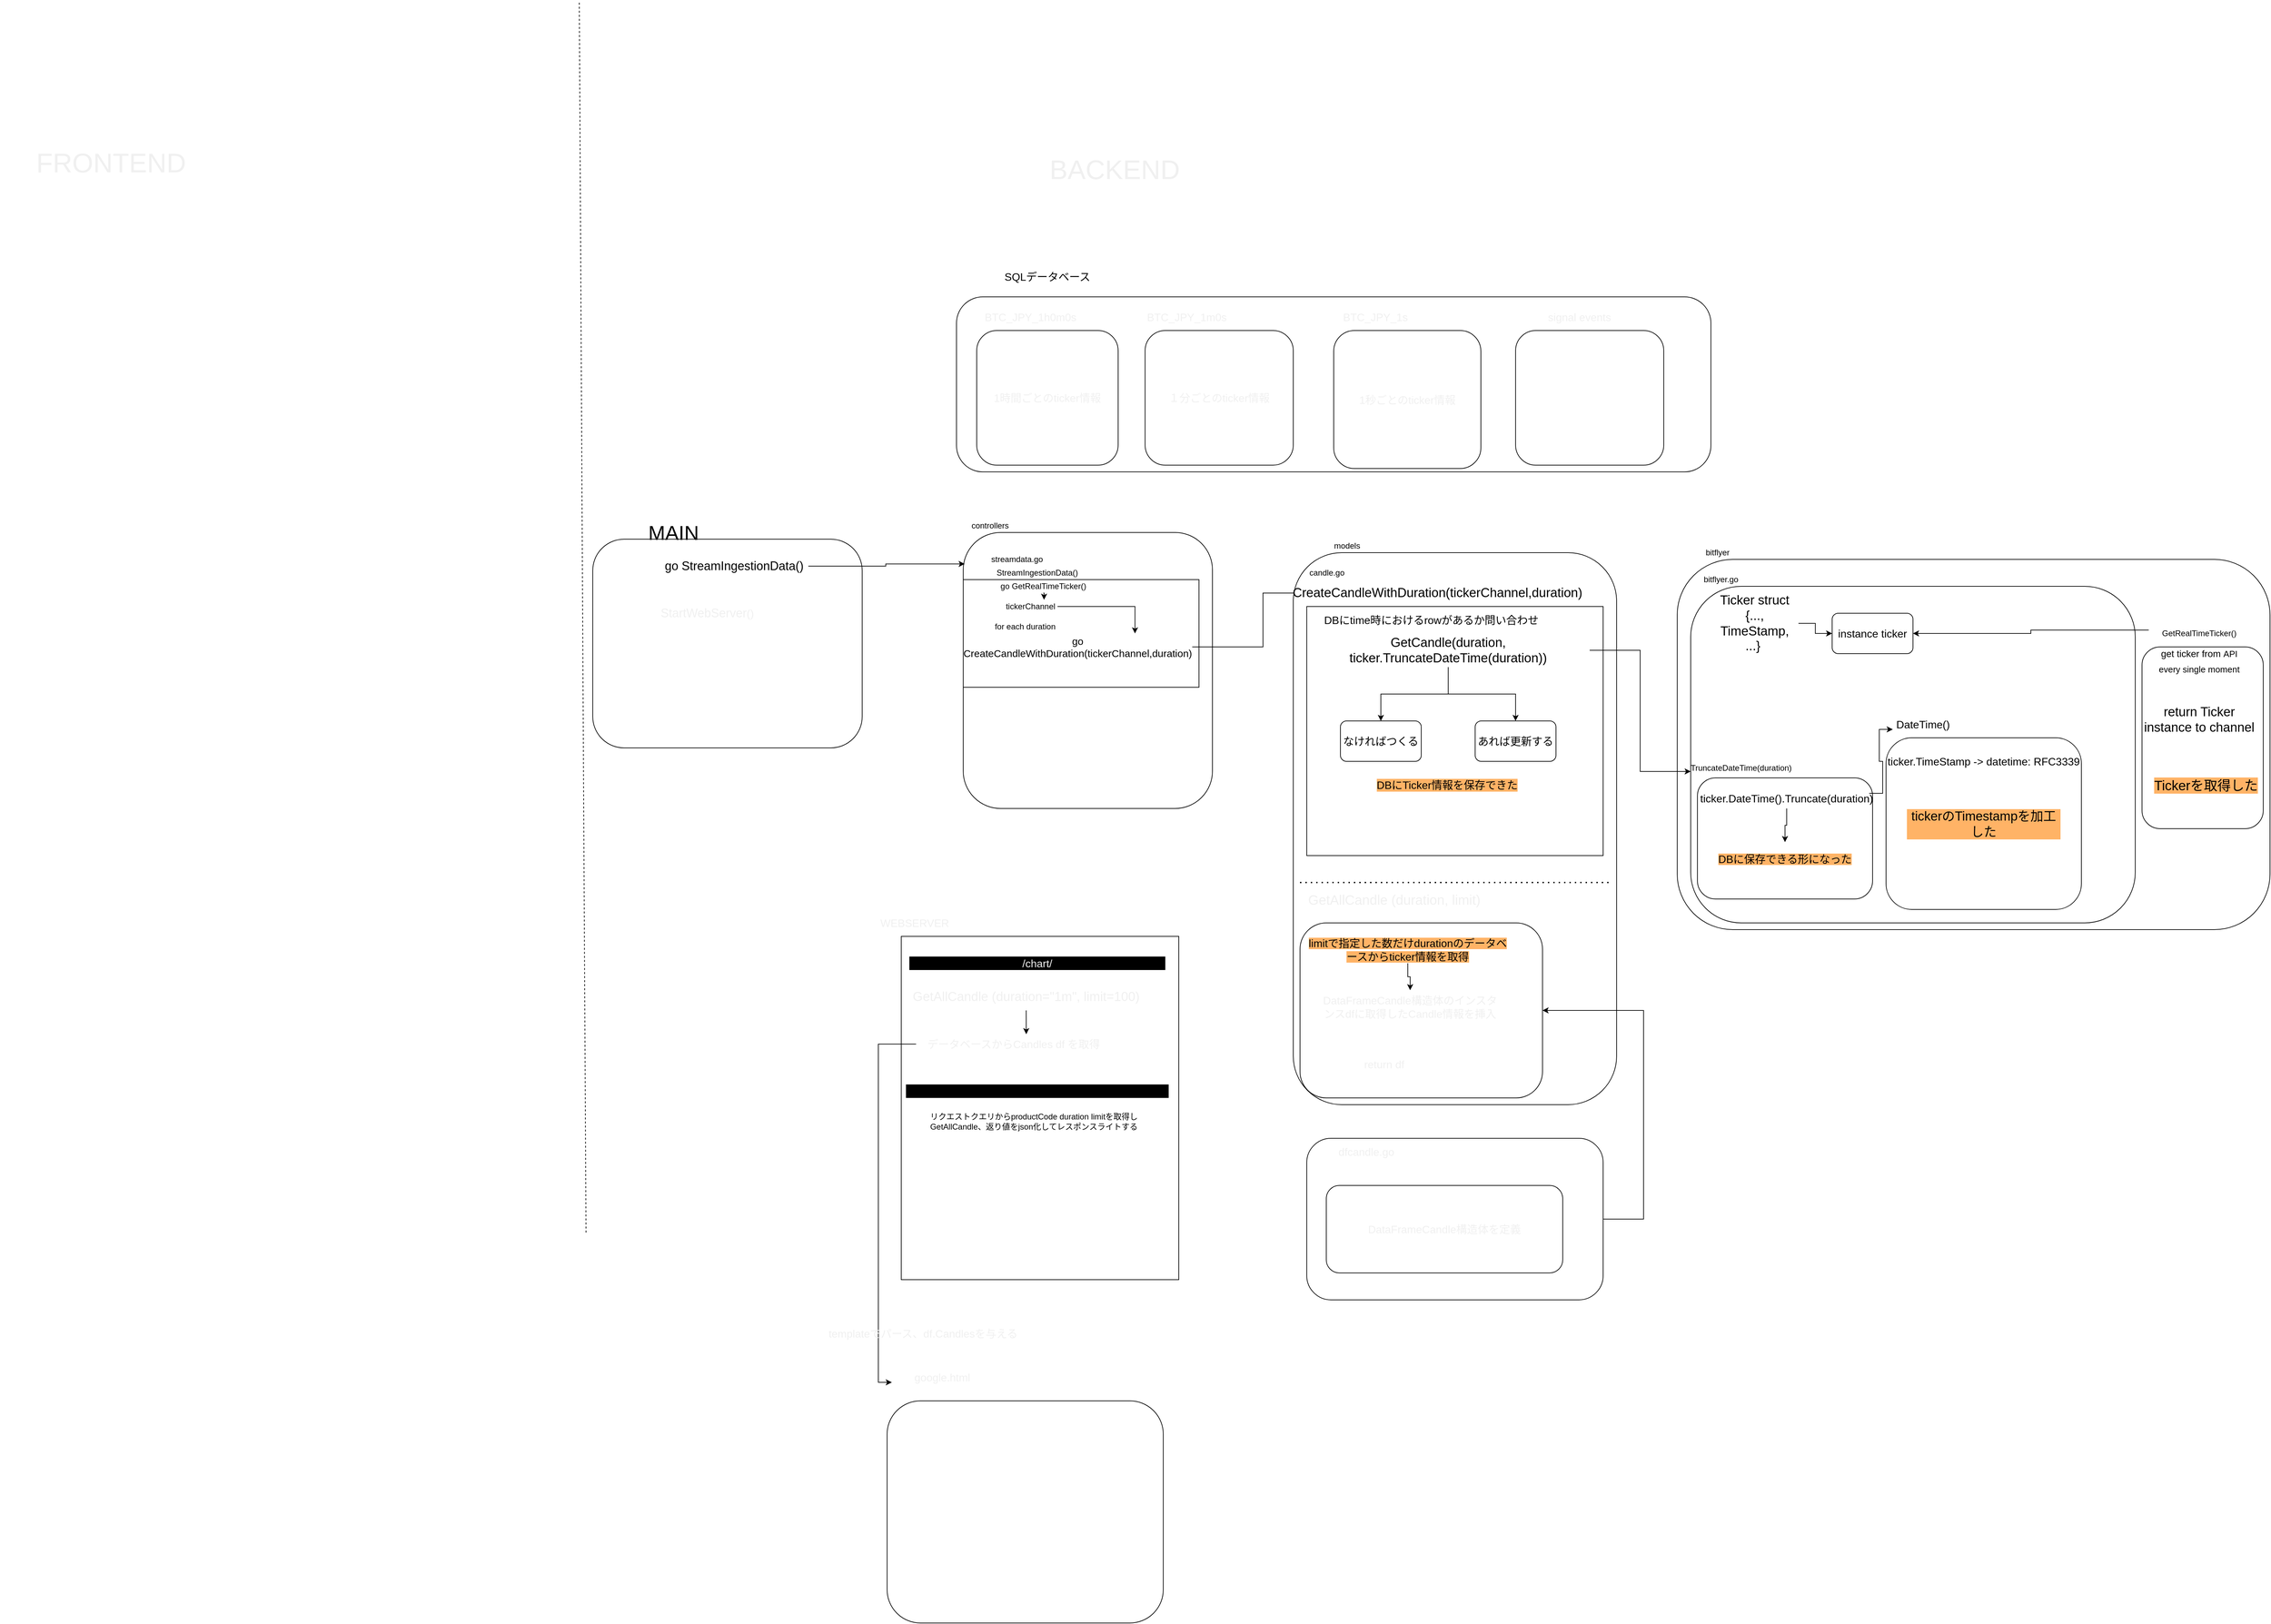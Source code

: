 <mxfile version="13.10.0" type="embed">
    <diagram id="phr0UfWaC24iLonlbE09" name="ページ1">
        <mxGraphModel dx="10437" dy="4769" grid="1" gridSize="10" guides="1" tooltips="1" connect="1" arrows="1" fold="1" page="1" pageScale="1" pageWidth="827" pageHeight="1169" math="0" shadow="0">
            <root>
                <mxCell id="0"/>
                <mxCell id="1" parent="0"/>
                <mxCell id="7" value="" style="rounded=1;whiteSpace=wrap;html=1;" parent="1" vertex="1">
                    <mxGeometry x="250" y="40" width="370" height="410" as="geometry"/>
                </mxCell>
                <mxCell id="33" value="" style="rounded=1;whiteSpace=wrap;html=1;" parent="1" vertex="1">
                    <mxGeometry x="1310" y="80" width="880" height="550" as="geometry"/>
                </mxCell>
                <mxCell id="40" value="" style="rounded=1;whiteSpace=wrap;html=1;" parent="1" vertex="1">
                    <mxGeometry x="1330" y="120" width="660" height="500" as="geometry"/>
                </mxCell>
                <mxCell id="3" value="" style="rounded=1;whiteSpace=wrap;html=1;" parent="1" vertex="1">
                    <mxGeometry x="-300" y="50" width="400" height="310" as="geometry"/>
                </mxCell>
                <mxCell id="84" style="edgeStyle=orthogonalEdgeStyle;rounded=0;orthogonalLoop=1;jettySize=auto;html=1;entryX=0.006;entryY=0.114;entryDx=0;entryDy=0;entryPerimeter=0;fontSize=16;fontColor=#f0f0f0;" parent="1" source="5" target="7" edge="1">
                    <mxGeometry relative="1" as="geometry"/>
                </mxCell>
                <mxCell id="5" value="&lt;font style=&quot;font-size: 18px&quot;&gt;go&amp;nbsp;StreamIngestionData()&lt;/font&gt;" style="text;html=1;strokeColor=none;fillColor=none;align=center;verticalAlign=middle;whiteSpace=wrap;rounded=0;" parent="1" vertex="1">
                    <mxGeometry x="-200" y="80" width="220" height="20" as="geometry"/>
                </mxCell>
                <mxCell id="8" value="&lt;font style=&quot;font-size: 30px&quot;&gt;MAIN&lt;/font&gt;" style="text;html=1;strokeColor=none;fillColor=none;align=center;verticalAlign=middle;whiteSpace=wrap;rounded=0;" parent="1" vertex="1">
                    <mxGeometry x="-200" y="30" width="40" height="20" as="geometry"/>
                </mxCell>
                <mxCell id="9" value="controllers" style="text;html=1;strokeColor=none;fillColor=none;align=center;verticalAlign=middle;whiteSpace=wrap;rounded=0;" parent="1" vertex="1">
                    <mxGeometry x="270" y="20" width="40" height="20" as="geometry"/>
                </mxCell>
                <mxCell id="10" value="streamdata.go&lt;br&gt;" style="text;html=1;strokeColor=none;fillColor=none;align=center;verticalAlign=middle;whiteSpace=wrap;rounded=0;" parent="1" vertex="1">
                    <mxGeometry x="310" y="70" width="40" height="20" as="geometry"/>
                </mxCell>
                <mxCell id="11" value="" style="rounded=0;whiteSpace=wrap;html=1;" parent="1" vertex="1">
                    <mxGeometry x="250" y="110" width="350" height="160" as="geometry"/>
                </mxCell>
                <mxCell id="16" style="edgeStyle=orthogonalEdgeStyle;rounded=0;orthogonalLoop=1;jettySize=auto;html=1;exitX=0.5;exitY=1;exitDx=0;exitDy=0;entryX=0.75;entryY=0;entryDx=0;entryDy=0;" parent="1" source="12" target="13" edge="1">
                    <mxGeometry relative="1" as="geometry"/>
                </mxCell>
                <mxCell id="12" value="go GetRealTimeTicker()" style="text;html=1;strokeColor=none;fillColor=none;align=center;verticalAlign=middle;whiteSpace=wrap;rounded=0;" parent="1" vertex="1">
                    <mxGeometry x="294" y="110" width="150" height="20" as="geometry"/>
                </mxCell>
                <mxCell id="20" style="edgeStyle=orthogonalEdgeStyle;rounded=0;orthogonalLoop=1;jettySize=auto;html=1;exitX=1;exitY=0.5;exitDx=0;exitDy=0;entryX=0.75;entryY=0;entryDx=0;entryDy=0;" parent="1" source="13" target="18" edge="1">
                    <mxGeometry relative="1" as="geometry"/>
                </mxCell>
                <mxCell id="13" value="tickerChannel&lt;br&gt;" style="text;html=1;strokeColor=none;fillColor=none;align=center;verticalAlign=middle;whiteSpace=wrap;rounded=0;" parent="1" vertex="1">
                    <mxGeometry x="310" y="140" width="80" height="20" as="geometry"/>
                </mxCell>
                <mxCell id="83" style="edgeStyle=orthogonalEdgeStyle;rounded=0;orthogonalLoop=1;jettySize=auto;html=1;exitX=1;exitY=0.5;exitDx=0;exitDy=0;entryX=0;entryY=0.5;entryDx=0;entryDy=0;fontSize=16;fontColor=#f0f0f0;" parent="1" source="18" target="29" edge="1">
                    <mxGeometry relative="1" as="geometry"/>
                </mxCell>
                <mxCell id="18" value="&lt;font style=&quot;font-size: 15px&quot;&gt;go CreateCandleWithDuration(tickerChannel,duration)&lt;/font&gt;" style="text;html=1;strokeColor=none;fillColor=none;align=center;verticalAlign=middle;whiteSpace=wrap;rounded=0;" parent="1" vertex="1">
                    <mxGeometry x="250" y="190" width="340" height="40" as="geometry"/>
                </mxCell>
                <mxCell id="21" value="" style="rounded=1;whiteSpace=wrap;html=1;" parent="1" vertex="1">
                    <mxGeometry x="740" y="70" width="480" height="820" as="geometry"/>
                </mxCell>
                <mxCell id="22" value="models" style="text;html=1;strokeColor=none;fillColor=none;align=center;verticalAlign=middle;whiteSpace=wrap;rounded=0;" parent="1" vertex="1">
                    <mxGeometry x="800" y="50" width="40" height="20" as="geometry"/>
                </mxCell>
                <mxCell id="23" value="candle.go" style="text;html=1;strokeColor=none;fillColor=none;align=center;verticalAlign=middle;whiteSpace=wrap;rounded=0;" parent="1" vertex="1">
                    <mxGeometry x="770" y="90" width="40" height="20" as="geometry"/>
                </mxCell>
                <mxCell id="24" value="for each duration" style="text;html=1;strokeColor=none;fillColor=none;align=center;verticalAlign=middle;whiteSpace=wrap;rounded=0;" parent="1" vertex="1">
                    <mxGeometry x="284" y="170" width="116" height="20" as="geometry"/>
                </mxCell>
                <mxCell id="25" value="" style="rounded=0;whiteSpace=wrap;html=1;" parent="1" vertex="1">
                    <mxGeometry x="760" y="150" width="440" height="370" as="geometry"/>
                </mxCell>
                <mxCell id="28" value="StreamIngestionData()" style="text;html=1;strokeColor=none;fillColor=none;align=center;verticalAlign=middle;whiteSpace=wrap;rounded=0;" parent="1" vertex="1">
                    <mxGeometry x="300" y="90" width="120" height="20" as="geometry"/>
                </mxCell>
                <mxCell id="29" value="&lt;font style=&quot;font-size: 19px&quot;&gt;&amp;nbsp;CreateCandleWithDuration(tickerChannel,duration)&lt;/font&gt;" style="text;html=1;strokeColor=none;fillColor=none;align=center;verticalAlign=middle;whiteSpace=wrap;rounded=0;" parent="1" vertex="1">
                    <mxGeometry x="800" y="120" width="303" height="20" as="geometry"/>
                </mxCell>
                <mxCell id="59" style="edgeStyle=orthogonalEdgeStyle;rounded=0;orthogonalLoop=1;jettySize=auto;html=1;entryX=0;entryY=0.75;entryDx=0;entryDy=0;fontSize=16;" parent="1" source="32" target="37" edge="1">
                    <mxGeometry relative="1" as="geometry"/>
                </mxCell>
                <mxCell id="64" style="edgeStyle=orthogonalEdgeStyle;rounded=0;orthogonalLoop=1;jettySize=auto;html=1;entryX=0.5;entryY=0;entryDx=0;entryDy=0;fontSize=16;" parent="1" source="32" target="62" edge="1">
                    <mxGeometry relative="1" as="geometry"/>
                </mxCell>
                <mxCell id="65" style="edgeStyle=orthogonalEdgeStyle;rounded=0;orthogonalLoop=1;jettySize=auto;html=1;exitX=0.5;exitY=1;exitDx=0;exitDy=0;entryX=0.5;entryY=0;entryDx=0;entryDy=0;fontSize=16;" parent="1" source="32" target="63" edge="1">
                    <mxGeometry relative="1" as="geometry"/>
                </mxCell>
                <mxCell id="32" value="&lt;font style=&quot;font-size: 19px&quot;&gt;GetCandle(duration, ticker.TruncateDateTime(duration))&lt;/font&gt;" style="text;html=1;strokeColor=none;fillColor=none;align=center;verticalAlign=middle;whiteSpace=wrap;rounded=0;" parent="1" vertex="1">
                    <mxGeometry x="760" y="190" width="420" height="50" as="geometry"/>
                </mxCell>
                <mxCell id="34" value="bitflyer" style="text;html=1;strokeColor=none;fillColor=none;align=center;verticalAlign=middle;whiteSpace=wrap;rounded=0;" parent="1" vertex="1">
                    <mxGeometry x="1350" y="60" width="40" height="20" as="geometry"/>
                </mxCell>
                <mxCell id="35" value="bitflyer.go" style="text;html=1;strokeColor=none;fillColor=none;align=center;verticalAlign=middle;whiteSpace=wrap;rounded=0;" parent="1" vertex="1">
                    <mxGeometry x="1340" y="100" width="70" height="20" as="geometry"/>
                </mxCell>
                <mxCell id="36" value="" style="rounded=1;whiteSpace=wrap;html=1;" parent="1" vertex="1">
                    <mxGeometry x="1340" y="404.5" width="260" height="180" as="geometry"/>
                </mxCell>
                <mxCell id="37" value="TruncateDateTime(duration)" style="text;html=1;strokeColor=none;fillColor=none;align=center;verticalAlign=middle;whiteSpace=wrap;rounded=0;" parent="1" vertex="1">
                    <mxGeometry x="1330" y="380" width="150" height="20" as="geometry"/>
                </mxCell>
                <mxCell id="52" style="edgeStyle=orthogonalEdgeStyle;rounded=0;orthogonalLoop=1;jettySize=auto;html=1;exitX=0;exitY=0.25;exitDx=0;exitDy=0;fontSize=16;" parent="1" source="41" target="51" edge="1">
                    <mxGeometry relative="1" as="geometry"/>
                </mxCell>
                <mxCell id="41" value="GetRealTimeTicker()" style="text;html=1;strokeColor=none;fillColor=none;align=center;verticalAlign=middle;whiteSpace=wrap;rounded=0;" parent="1" vertex="1">
                    <mxGeometry x="2010" y="180" width="150" height="20" as="geometry"/>
                </mxCell>
                <mxCell id="42" value="" style="rounded=1;whiteSpace=wrap;html=1;" parent="1" vertex="1">
                    <mxGeometry x="2000" y="210" width="180" height="270" as="geometry"/>
                </mxCell>
                <mxCell id="53" style="edgeStyle=orthogonalEdgeStyle;rounded=0;orthogonalLoop=1;jettySize=auto;html=1;fontSize=16;" parent="1" source="43" target="51" edge="1">
                    <mxGeometry relative="1" as="geometry"/>
                </mxCell>
                <mxCell id="43" value="Ticker struct {..., TimeStamp, ...}&amp;nbsp;&lt;br&gt;" style="text;html=1;strokeColor=none;fillColor=none;align=center;verticalAlign=middle;whiteSpace=wrap;rounded=0;fontSize=19;labelPosition=center;verticalLabelPosition=middle;horizontal=1;" parent="1" vertex="1">
                    <mxGeometry x="1360" y="130" width="130" height="90" as="geometry"/>
                </mxCell>
                <mxCell id="44" value="&lt;font style=&quot;font-size: 14px&quot;&gt;get ticker from &lt;/font&gt;&lt;font style=&quot;font-size: 13px&quot;&gt;API every single moment&lt;/font&gt;" style="text;html=1;strokeColor=none;fillColor=none;align=center;verticalAlign=middle;whiteSpace=wrap;rounded=0;fontSize=19;" parent="1" vertex="1">
                    <mxGeometry x="2010" y="220" width="150" height="20" as="geometry"/>
                </mxCell>
                <mxCell id="45" value="return Ticker instance to channel&lt;br&gt;&amp;nbsp;" style="text;html=1;strokeColor=none;fillColor=none;align=center;verticalAlign=middle;whiteSpace=wrap;rounded=0;fontSize=19;" parent="1" vertex="1">
                    <mxGeometry x="2000" y="320" width="170" height="20" as="geometry"/>
                </mxCell>
                <mxCell id="46" value="" style="rounded=1;whiteSpace=wrap;html=1;fontSize=19;" parent="1" vertex="1">
                    <mxGeometry x="1620" y="345" width="290" height="255" as="geometry"/>
                </mxCell>
                <mxCell id="47" value="DateTime()" style="text;html=1;strokeColor=none;fillColor=none;align=center;verticalAlign=middle;whiteSpace=wrap;rounded=0;fontSize=16;" parent="1" vertex="1">
                    <mxGeometry x="1630" y="310" width="90" height="30" as="geometry"/>
                </mxCell>
                <mxCell id="49" value="ticker.TimeStamp -&amp;gt; datetime: RFC3339" style="text;html=1;strokeColor=none;fillColor=none;align=center;verticalAlign=middle;whiteSpace=wrap;rounded=0;fontSize=16;" parent="1" vertex="1">
                    <mxGeometry x="1620" y="370" width="290" height="20" as="geometry"/>
                </mxCell>
                <mxCell id="51" value="instance ticker" style="rounded=1;whiteSpace=wrap;html=1;fontSize=16;" parent="1" vertex="1">
                    <mxGeometry x="1540" y="160" width="120" height="60" as="geometry"/>
                </mxCell>
                <mxCell id="58" style="edgeStyle=orthogonalEdgeStyle;rounded=0;orthogonalLoop=1;jettySize=auto;html=1;entryX=0.5;entryY=0;entryDx=0;entryDy=0;fontSize=16;" parent="1" source="56" target="57" edge="1">
                    <mxGeometry relative="1" as="geometry"/>
                </mxCell>
                <mxCell id="60" style="edgeStyle=orthogonalEdgeStyle;rounded=0;orthogonalLoop=1;jettySize=auto;html=1;exitX=1;exitY=0.25;exitDx=0;exitDy=0;entryX=0;entryY=0.75;entryDx=0;entryDy=0;fontSize=16;" parent="1" source="56" target="47" edge="1">
                    <mxGeometry relative="1" as="geometry"/>
                </mxCell>
                <mxCell id="56" value="ticker.DateTime().Truncate(duration)" style="text;html=1;strokeColor=none;fillColor=none;align=center;verticalAlign=middle;whiteSpace=wrap;rounded=0;fontSize=16;" parent="1" vertex="1">
                    <mxGeometry x="1350" y="420" width="245" height="30" as="geometry"/>
                </mxCell>
                <mxCell id="57" value="&lt;font color=&quot;#000000&quot; style=&quot;background-color: rgb(255 , 179 , 102)&quot;&gt;DBに保存できる形になった&lt;/font&gt;" style="text;html=1;strokeColor=none;fillColor=none;align=center;verticalAlign=middle;whiteSpace=wrap;rounded=0;fontSize=16;" parent="1" vertex="1">
                    <mxGeometry x="1365" y="500" width="210" height="50" as="geometry"/>
                </mxCell>
                <mxCell id="61" value="DBにtime時におけるrowがあるか問い合わせ" style="text;html=1;strokeColor=none;fillColor=none;align=center;verticalAlign=middle;whiteSpace=wrap;rounded=0;fontSize=16;" parent="1" vertex="1">
                    <mxGeometry x="770" y="160" width="350" height="20" as="geometry"/>
                </mxCell>
                <mxCell id="62" value="なければつくる" style="rounded=1;whiteSpace=wrap;html=1;fontSize=16;" parent="1" vertex="1">
                    <mxGeometry x="810" y="320" width="120" height="60" as="geometry"/>
                </mxCell>
                <mxCell id="63" value="あれば更新する" style="rounded=1;whiteSpace=wrap;html=1;fontSize=16;" parent="1" vertex="1">
                    <mxGeometry x="1010" y="320" width="120" height="60" as="geometry"/>
                </mxCell>
                <mxCell id="66" value="DBにTicker情報を保存できた" style="text;html=1;strokeColor=none;fillColor=none;align=center;verticalAlign=middle;whiteSpace=wrap;rounded=0;fontSize=16;labelBackgroundColor=#FFB366;fontColor=#000000;" parent="1" vertex="1">
                    <mxGeometry x="817" y="400" width="303" height="30" as="geometry"/>
                </mxCell>
                <mxCell id="67" value="&lt;font style=&quot;font-size: 19px&quot;&gt;tickerのTimestampを加工した&lt;/font&gt;" style="text;html=1;strokeColor=none;fillColor=none;align=center;verticalAlign=middle;whiteSpace=wrap;rounded=0;labelBackgroundColor=#FFB366;fontSize=16;fontColor=#000000;" parent="1" vertex="1">
                    <mxGeometry x="1650" y="447.5" width="230" height="50" as="geometry"/>
                </mxCell>
                <mxCell id="70" value="&lt;font style=&quot;font-size: 20px&quot;&gt;Tickerを取得した&lt;/font&gt;" style="text;html=1;strokeColor=none;fillColor=none;align=center;verticalAlign=middle;whiteSpace=wrap;rounded=0;labelBackgroundColor=#FFB366;fontSize=16;fontColor=#000000;" parent="1" vertex="1">
                    <mxGeometry x="2010" y="405" width="170" height="20" as="geometry"/>
                </mxCell>
                <mxCell id="72" value="" style="rounded=1;whiteSpace=wrap;html=1;labelBackgroundColor=#FFB366;fontSize=16;fontColor=#000000;" parent="1" vertex="1">
                    <mxGeometry x="240" y="-310" width="1120" height="260" as="geometry"/>
                </mxCell>
                <mxCell id="73" value="SQLデータベース" style="text;html=1;strokeColor=none;fillColor=none;align=center;verticalAlign=middle;whiteSpace=wrap;rounded=0;labelBackgroundColor=none;fontSize=16;" parent="1" vertex="1">
                    <mxGeometry x="310" y="-370" width="130" height="60" as="geometry"/>
                </mxCell>
                <mxCell id="74" value="1時間ごとのticker情報" style="rounded=1;whiteSpace=wrap;html=1;labelBackgroundColor=none;fontSize=16;fontColor=#f0f0f0;" parent="1" vertex="1">
                    <mxGeometry x="270" y="-260" width="210" height="200" as="geometry"/>
                </mxCell>
                <mxCell id="75" value="１分ごとのticker情報" style="rounded=1;whiteSpace=wrap;html=1;labelBackgroundColor=none;fontSize=16;fontColor=#f0f0f0;" parent="1" vertex="1">
                    <mxGeometry x="520" y="-260" width="220" height="200" as="geometry"/>
                </mxCell>
                <mxCell id="76" value="1秒ごとのticker情報" style="rounded=1;whiteSpace=wrap;html=1;labelBackgroundColor=none;fontSize=16;fontColor=#f0f0f0;" parent="1" vertex="1">
                    <mxGeometry x="800" y="-260" width="218.5" height="205" as="geometry"/>
                </mxCell>
                <mxCell id="77" value="" style="rounded=1;whiteSpace=wrap;html=1;labelBackgroundColor=none;fontSize=16;fontColor=#f0f0f0;" parent="1" vertex="1">
                    <mxGeometry x="1070" y="-260" width="220" height="200" as="geometry"/>
                </mxCell>
                <mxCell id="78" value="BTC_JPY_1h0m0s" style="text;html=1;strokeColor=none;fillColor=none;align=center;verticalAlign=middle;whiteSpace=wrap;rounded=0;labelBackgroundColor=none;fontSize=16;fontColor=#f0f0f0;" parent="1" vertex="1">
                    <mxGeometry x="278" y="-290" width="144" height="20" as="geometry"/>
                </mxCell>
                <mxCell id="80" value="BTC_JPY_1m0s" style="text;html=1;strokeColor=none;fillColor=none;align=center;verticalAlign=middle;whiteSpace=wrap;rounded=0;labelBackgroundColor=none;fontSize=16;fontColor=#f0f0f0;" parent="1" vertex="1">
                    <mxGeometry x="510" y="-290" width="144" height="20" as="geometry"/>
                </mxCell>
                <mxCell id="81" value="BTC_JPY_1s" style="text;html=1;strokeColor=none;fillColor=none;align=center;verticalAlign=middle;whiteSpace=wrap;rounded=0;labelBackgroundColor=none;fontSize=16;fontColor=#f0f0f0;" parent="1" vertex="1">
                    <mxGeometry x="790" y="-290" width="144" height="20" as="geometry"/>
                </mxCell>
                <mxCell id="82" value="signal events" style="text;html=1;strokeColor=none;fillColor=none;align=center;verticalAlign=middle;whiteSpace=wrap;rounded=0;labelBackgroundColor=none;fontSize=16;fontColor=#f0f0f0;" parent="1" vertex="1">
                    <mxGeometry x="1090" y="-290" width="150" height="20" as="geometry"/>
                </mxCell>
                <mxCell id="86" value="&lt;font style=&quot;font-size: 18px&quot;&gt;StartWebServer&lt;/font&gt;()" style="text;html=1;strokeColor=none;fillColor=none;align=center;verticalAlign=middle;whiteSpace=wrap;rounded=0;labelBackgroundColor=none;fontSize=16;fontColor=#f0f0f0;" parent="1" vertex="1">
                    <mxGeometry x="-150" y="150" width="40" height="20" as="geometry"/>
                </mxCell>
                <mxCell id="87" value="&lt;font style=&quot;font-size: 20px&quot;&gt;GetAllCandle (duration, limit)&lt;/font&gt;" style="text;html=1;strokeColor=none;fillColor=none;align=center;verticalAlign=middle;whiteSpace=wrap;rounded=0;labelBackgroundColor=none;fontSize=16;fontColor=#f0f0f0;" parent="1" vertex="1">
                    <mxGeometry x="750" y="560" width="280" height="50" as="geometry"/>
                </mxCell>
                <mxCell id="88" value="" style="rounded=1;whiteSpace=wrap;html=1;labelBackgroundColor=none;fontSize=16;fontColor=#f0f0f0;" parent="1" vertex="1">
                    <mxGeometry x="750" y="620" width="360" height="260" as="geometry"/>
                </mxCell>
                <mxCell id="92" style="edgeStyle=orthogonalEdgeStyle;rounded=0;orthogonalLoop=1;jettySize=auto;html=1;exitX=0.5;exitY=1;exitDx=0;exitDy=0;entryX=0.5;entryY=0;entryDx=0;entryDy=0;fontSize=16;fontColor=#f0f0f0;" parent="1" source="89" target="91" edge="1">
                    <mxGeometry relative="1" as="geometry"/>
                </mxCell>
                <mxCell id="89" value="&lt;span style=&quot;background-color: rgb(255 , 179 , 102)&quot;&gt;&lt;font color=&quot;#000000&quot;&gt;limitで指定した数だけdurationのデータベースからticker情報を取得&lt;/font&gt;&lt;/span&gt;" style="text;html=1;strokeColor=none;fillColor=none;align=center;verticalAlign=middle;whiteSpace=wrap;rounded=0;labelBackgroundColor=none;fontSize=16;fontColor=#f0f0f0;" parent="1" vertex="1">
                    <mxGeometry x="760" y="640" width="300" height="40" as="geometry"/>
                </mxCell>
                <mxCell id="91" value="DataFrameCandle構造体のインスタンスdfに取得したCandle情報を挿入" style="text;html=1;strokeColor=none;fillColor=none;align=center;verticalAlign=middle;whiteSpace=wrap;rounded=0;labelBackgroundColor=none;fontSize=16;fontColor=#f0f0f0;" parent="1" vertex="1">
                    <mxGeometry x="777" y="720" width="273" height="50" as="geometry"/>
                </mxCell>
                <mxCell id="98" style="edgeStyle=orthogonalEdgeStyle;rounded=0;orthogonalLoop=1;jettySize=auto;html=1;exitX=1;exitY=0.5;exitDx=0;exitDy=0;entryX=1;entryY=0.5;entryDx=0;entryDy=0;fontSize=16;fontColor=#f0f0f0;" parent="1" source="93" target="88" edge="1">
                    <mxGeometry relative="1" as="geometry">
                        <Array as="points">
                            <mxPoint x="1260" y="1060"/>
                            <mxPoint x="1260" y="750"/>
                        </Array>
                    </mxGeometry>
                </mxCell>
                <mxCell id="93" value="" style="rounded=1;whiteSpace=wrap;html=1;labelBackgroundColor=none;fontSize=16;fontColor=#f0f0f0;" parent="1" vertex="1">
                    <mxGeometry x="760" y="940" width="440" height="240" as="geometry"/>
                </mxCell>
                <mxCell id="96" value="dfcandle.go" style="text;html=1;strokeColor=none;fillColor=none;align=center;verticalAlign=middle;whiteSpace=wrap;rounded=0;labelBackgroundColor=none;fontSize=16;fontColor=#f0f0f0;" parent="1" vertex="1">
                    <mxGeometry x="777" y="950" width="143" height="20" as="geometry"/>
                </mxCell>
                <mxCell id="97" value="DataFrameCandle構造体を定義" style="rounded=1;whiteSpace=wrap;html=1;labelBackgroundColor=none;fontSize=16;fontColor=#f0f0f0;" parent="1" vertex="1">
                    <mxGeometry x="789" y="1010" width="351" height="130" as="geometry"/>
                </mxCell>
                <mxCell id="99" value="" style="endArrow=none;dashed=1;html=1;dashPattern=1 3;strokeWidth=2;fontSize=16;fontColor=#f0f0f0;exitX=0;exitY=0;exitDx=0;exitDy=0;" parent="1" source="87" edge="1">
                    <mxGeometry width="50" height="50" relative="1" as="geometry">
                        <mxPoint x="600" y="570" as="sourcePoint"/>
                        <mxPoint x="1210" y="560" as="targetPoint"/>
                    </mxGeometry>
                </mxCell>
                <mxCell id="102" value="" style="endArrow=none;dashed=1;html=1;fontSize=16;fontColor=#f0f0f0;" parent="1" edge="1">
                    <mxGeometry width="50" height="50" relative="1" as="geometry">
                        <mxPoint x="-310" y="1080" as="sourcePoint"/>
                        <mxPoint x="-320" y="-750" as="targetPoint"/>
                    </mxGeometry>
                </mxCell>
                <mxCell id="103" value="&lt;font style=&quot;font-size: 40px&quot;&gt;BACKEND&lt;/font&gt;" style="text;html=1;strokeColor=none;fillColor=none;align=center;verticalAlign=middle;whiteSpace=wrap;rounded=0;labelBackgroundColor=none;fontSize=16;fontColor=#f0f0f0;" parent="1" vertex="1">
                    <mxGeometry x="200" y="-550" width="550" height="100" as="geometry"/>
                </mxCell>
                <mxCell id="104" value="&lt;font style=&quot;font-size: 40px&quot;&gt;FRONTEND&lt;/font&gt;" style="text;html=1;strokeColor=none;fillColor=none;align=center;verticalAlign=middle;whiteSpace=wrap;rounded=0;labelBackgroundColor=none;fontSize=16;fontColor=#f0f0f0;" parent="1" vertex="1">
                    <mxGeometry x="-1180" y="-550" width="330" height="80" as="geometry"/>
                </mxCell>
                <mxCell id="105" value="" style="rounded=1;whiteSpace=wrap;html=1;labelBackgroundColor=none;fontSize=16;fontColor=#f0f0f0;" parent="1" vertex="1">
                    <mxGeometry x="137" y="1330" width="410" height="330" as="geometry"/>
                </mxCell>
                <mxCell id="106" value="google.html" style="text;html=1;strokeColor=none;fillColor=none;align=center;verticalAlign=middle;whiteSpace=wrap;rounded=0;labelBackgroundColor=none;fontSize=16;fontColor=#f0f0f0;" parent="1" vertex="1">
                    <mxGeometry x="144" y="1280" width="150" height="30" as="geometry"/>
                </mxCell>
                <mxCell id="107" value="" style="rounded=0;whiteSpace=wrap;html=1;labelBackgroundColor=none;fontSize=16;fontColor=#f0f0f0;" parent="1" vertex="1">
                    <mxGeometry x="158" y="640" width="412" height="510" as="geometry"/>
                </mxCell>
                <mxCell id="108" value="WEBSERVER" style="text;html=1;strokeColor=none;fillColor=none;align=center;verticalAlign=middle;whiteSpace=wrap;rounded=0;labelBackgroundColor=none;fontSize=16;fontColor=#f0f0f0;" parent="1" vertex="1">
                    <mxGeometry x="158" y="610" width="40" height="20" as="geometry"/>
                </mxCell>
                <mxCell id="109" value="&lt;span style=&quot;&quot;&gt;/chart/&lt;/span&gt;" style="text;html=1;strokeColor=none;align=center;verticalAlign=middle;whiteSpace=wrap;rounded=0;labelBackgroundColor=#000000;fontSize=16;fontColor=#f0f0f0;fillColor=#000000;" parent="1" vertex="1">
                    <mxGeometry x="170" y="670" width="380" height="20" as="geometry"/>
                </mxCell>
                <mxCell id="113" style="edgeStyle=orthogonalEdgeStyle;rounded=0;orthogonalLoop=1;jettySize=auto;html=1;exitX=0.5;exitY=1;exitDx=0;exitDy=0;entryX=0.564;entryY=-0.233;entryDx=0;entryDy=0;entryPerimeter=0;fontSize=16;fontColor=#f0f0f0;" parent="1" source="110" target="112" edge="1">
                    <mxGeometry relative="1" as="geometry"/>
                </mxCell>
                <mxCell id="110" value="&lt;font style=&quot;font-size: 19px&quot;&gt;GetAllCandle (duration=&quot;1m&quot;, limit=100)&lt;/font&gt;" style="text;html=1;strokeColor=none;fillColor=none;align=center;verticalAlign=middle;whiteSpace=wrap;rounded=0;labelBackgroundColor=none;fontSize=16;fontColor=#f0f0f0;" parent="1" vertex="1">
                    <mxGeometry x="158" y="710" width="371" height="40" as="geometry"/>
                </mxCell>
                <mxCell id="111" value="return df" style="text;html=1;strokeColor=none;fillColor=none;align=center;verticalAlign=middle;whiteSpace=wrap;rounded=0;labelBackgroundColor=none;fontSize=16;fontColor=#f0f0f0;" parent="1" vertex="1">
                    <mxGeometry x="790" y="810" width="170" height="40" as="geometry"/>
                </mxCell>
                <mxCell id="121" style="edgeStyle=orthogonalEdgeStyle;rounded=0;orthogonalLoop=1;jettySize=auto;html=1;entryX=0;entryY=0.75;entryDx=0;entryDy=0;" edge="1" parent="1" source="112" target="106">
                    <mxGeometry relative="1" as="geometry">
                        <Array as="points">
                            <mxPoint x="124" y="800"/>
                            <mxPoint x="124" y="1302"/>
                        </Array>
                    </mxGeometry>
                </mxCell>
                <mxCell id="112" value="データベースからCandles df を取得" style="text;html=1;strokeColor=none;fillColor=none;align=center;verticalAlign=middle;whiteSpace=wrap;rounded=0;labelBackgroundColor=none;fontSize=16;fontColor=#f0f0f0;" parent="1" vertex="1">
                    <mxGeometry x="180" y="790" width="290" height="20" as="geometry"/>
                </mxCell>
                <mxCell id="115" value="templateでパース、df.Candlesを与える" style="text;html=1;align=center;verticalAlign=middle;resizable=0;points=[];autosize=1;fontSize=16;fontColor=#f0f0f0;" parent="1" vertex="1">
                    <mxGeometry x="40" y="1220" width="300" height="20" as="geometry"/>
                </mxCell>
                <mxCell id="116" value="/api/candle/" style="text;html=1;strokeColor=none;align=center;verticalAlign=middle;whiteSpace=wrap;rounded=0;fillColor=#000000;" vertex="1" parent="1">
                    <mxGeometry x="165" y="860" width="390" height="20" as="geometry"/>
                </mxCell>
                <mxCell id="117" value="リクエストクエリからproductCode duration limitを取得しGetAllCandle、返り値をjson化してレスポンスライトする" style="text;html=1;strokeColor=none;fillColor=none;align=center;verticalAlign=middle;whiteSpace=wrap;rounded=0;" vertex="1" parent="1">
                    <mxGeometry x="180" y="900" width="350" height="30" as="geometry"/>
                </mxCell>
            </root>
        </mxGraphModel>
    </diagram>
</mxfile>